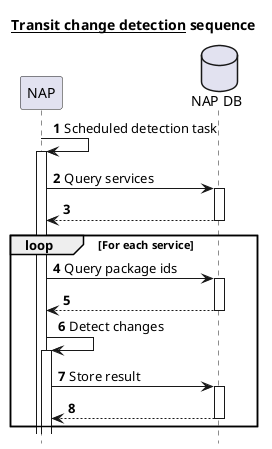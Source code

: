 @startuml
title __Transit change detection__ sequence
autonumber
hide footbox

participant "NAP" as NAP
database "NAP DB" as DB

NAP->NAP: Scheduled detection task
activate NAP
  NAP->DB: Query services
  activate DB
  return

  loop For each service
    NAP->DB: Query package ids
    activate DB
    return
    NAP->NAP: Detect changes
    activate NAP
    NAP->DB: Store result
    activate DB
    return
  end

@enduml
